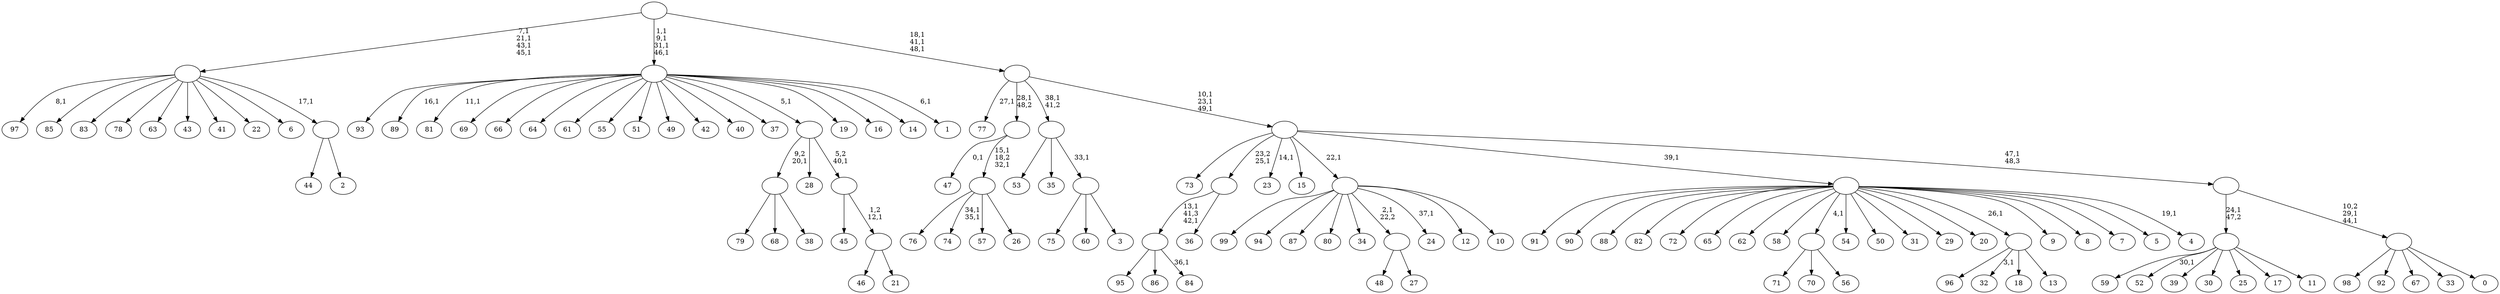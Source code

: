 digraph T {
	150 [label="99"]
	149 [label="98"]
	148 [label="97"]
	146 [label="96"]
	145 [label="95"]
	144 [label="94"]
	143 [label="93"]
	142 [label="92"]
	141 [label="91"]
	140 [label="90"]
	139 [label="89"]
	137 [label="88"]
	136 [label="87"]
	135 [label="86"]
	134 [label="85"]
	133 [label="84"]
	131 [label=""]
	129 [label="83"]
	128 [label="82"]
	127 [label="81"]
	125 [label="80"]
	124 [label="79"]
	123 [label="78"]
	122 [label="77"]
	120 [label="76"]
	119 [label="75"]
	118 [label="74"]
	115 [label="73"]
	114 [label="72"]
	113 [label="71"]
	112 [label="70"]
	111 [label="69"]
	110 [label="68"]
	109 [label="67"]
	108 [label="66"]
	107 [label="65"]
	106 [label="64"]
	105 [label="63"]
	104 [label="62"]
	103 [label="61"]
	102 [label="60"]
	101 [label="59"]
	100 [label="58"]
	99 [label="57"]
	98 [label="56"]
	97 [label=""]
	96 [label="55"]
	95 [label="54"]
	94 [label="53"]
	93 [label="52"]
	91 [label="51"]
	90 [label="50"]
	89 [label="49"]
	88 [label="48"]
	87 [label="47"]
	85 [label="46"]
	84 [label="45"]
	83 [label="44"]
	82 [label="43"]
	81 [label="42"]
	80 [label="41"]
	79 [label="40"]
	78 [label="39"]
	77 [label="38"]
	76 [label=""]
	75 [label="37"]
	74 [label="36"]
	73 [label=""]
	72 [label="35"]
	71 [label="34"]
	70 [label="33"]
	69 [label="32"]
	67 [label="31"]
	66 [label="30"]
	65 [label="29"]
	64 [label="28"]
	63 [label="27"]
	62 [label=""]
	61 [label="26"]
	60 [label=""]
	58 [label=""]
	57 [label="25"]
	56 [label="24"]
	54 [label="23"]
	52 [label="22"]
	51 [label="21"]
	50 [label=""]
	49 [label=""]
	48 [label=""]
	47 [label="20"]
	46 [label="19"]
	45 [label="18"]
	44 [label="17"]
	43 [label="16"]
	42 [label="15"]
	41 [label="14"]
	40 [label="13"]
	39 [label=""]
	38 [label="12"]
	37 [label="11"]
	36 [label=""]
	35 [label="10"]
	34 [label=""]
	33 [label="9"]
	32 [label="8"]
	31 [label="7"]
	30 [label="6"]
	29 [label="5"]
	28 [label="4"]
	26 [label=""]
	25 [label="3"]
	24 [label=""]
	23 [label=""]
	22 [label="2"]
	21 [label=""]
	20 [label=""]
	16 [label="1"]
	14 [label=""]
	10 [label="0"]
	9 [label=""]
	7 [label=""]
	6 [label=""]
	3 [label=""]
	0 [label=""]
	131 -> 133 [label="36,1"]
	131 -> 145 [label=""]
	131 -> 135 [label=""]
	97 -> 113 [label=""]
	97 -> 112 [label=""]
	97 -> 98 [label=""]
	76 -> 124 [label=""]
	76 -> 110 [label=""]
	76 -> 77 [label=""]
	73 -> 131 [label="13,1\n41,3\n42,1"]
	73 -> 74 [label=""]
	62 -> 88 [label=""]
	62 -> 63 [label=""]
	60 -> 118 [label="34,1\n35,1"]
	60 -> 120 [label=""]
	60 -> 99 [label=""]
	60 -> 61 [label=""]
	58 -> 60 [label="15,1\n18,2\n32,1"]
	58 -> 87 [label="0,1"]
	50 -> 85 [label=""]
	50 -> 51 [label=""]
	49 -> 84 [label=""]
	49 -> 50 [label="1,2\n12,1"]
	48 -> 76 [label="9,2\n20,1"]
	48 -> 64 [label=""]
	48 -> 49 [label="5,2\n40,1"]
	39 -> 69 [label="3,1"]
	39 -> 146 [label=""]
	39 -> 45 [label=""]
	39 -> 40 [label=""]
	36 -> 93 [label="30,1"]
	36 -> 101 [label=""]
	36 -> 78 [label=""]
	36 -> 66 [label=""]
	36 -> 57 [label=""]
	36 -> 44 [label=""]
	36 -> 37 [label=""]
	34 -> 56 [label="37,1"]
	34 -> 150 [label=""]
	34 -> 144 [label=""]
	34 -> 136 [label=""]
	34 -> 125 [label=""]
	34 -> 71 [label=""]
	34 -> 62 [label="2,1\n22,2"]
	34 -> 38 [label=""]
	34 -> 35 [label=""]
	26 -> 28 [label="19,1"]
	26 -> 141 [label=""]
	26 -> 140 [label=""]
	26 -> 137 [label=""]
	26 -> 128 [label=""]
	26 -> 114 [label=""]
	26 -> 107 [label=""]
	26 -> 104 [label=""]
	26 -> 100 [label=""]
	26 -> 97 [label="4,1"]
	26 -> 95 [label=""]
	26 -> 90 [label=""]
	26 -> 67 [label=""]
	26 -> 65 [label=""]
	26 -> 47 [label=""]
	26 -> 39 [label="26,1"]
	26 -> 33 [label=""]
	26 -> 32 [label=""]
	26 -> 31 [label=""]
	26 -> 29 [label=""]
	24 -> 119 [label=""]
	24 -> 102 [label=""]
	24 -> 25 [label=""]
	23 -> 94 [label=""]
	23 -> 72 [label=""]
	23 -> 24 [label="33,1"]
	21 -> 83 [label=""]
	21 -> 22 [label=""]
	20 -> 148 [label="8,1"]
	20 -> 134 [label=""]
	20 -> 129 [label=""]
	20 -> 123 [label=""]
	20 -> 105 [label=""]
	20 -> 82 [label=""]
	20 -> 80 [label=""]
	20 -> 52 [label=""]
	20 -> 30 [label=""]
	20 -> 21 [label="17,1"]
	14 -> 16 [label="6,1"]
	14 -> 127 [label="11,1"]
	14 -> 139 [label="16,1"]
	14 -> 143 [label=""]
	14 -> 111 [label=""]
	14 -> 108 [label=""]
	14 -> 106 [label=""]
	14 -> 103 [label=""]
	14 -> 96 [label=""]
	14 -> 91 [label=""]
	14 -> 89 [label=""]
	14 -> 81 [label=""]
	14 -> 79 [label=""]
	14 -> 75 [label=""]
	14 -> 48 [label="5,1"]
	14 -> 46 [label=""]
	14 -> 43 [label=""]
	14 -> 41 [label=""]
	9 -> 149 [label=""]
	9 -> 142 [label=""]
	9 -> 109 [label=""]
	9 -> 70 [label=""]
	9 -> 10 [label=""]
	7 -> 9 [label="10,2\n29,1\n44,1"]
	7 -> 36 [label="24,1\n47,2"]
	6 -> 54 [label="14,1"]
	6 -> 115 [label=""]
	6 -> 73 [label="23,2\n25,1"]
	6 -> 42 [label=""]
	6 -> 34 [label="22,1"]
	6 -> 26 [label="39,1"]
	6 -> 7 [label="47,1\n48,3"]
	3 -> 6 [label="10,1\n23,1\n49,1"]
	3 -> 122 [label="27,1"]
	3 -> 58 [label="28,1\n48,2"]
	3 -> 23 [label="38,1\n41,2"]
	0 -> 3 [label="18,1\n41,1\n48,1"]
	0 -> 14 [label="1,1\n9,1\n31,1\n46,1"]
	0 -> 20 [label="7,1\n21,1\n43,1\n45,1"]
}
